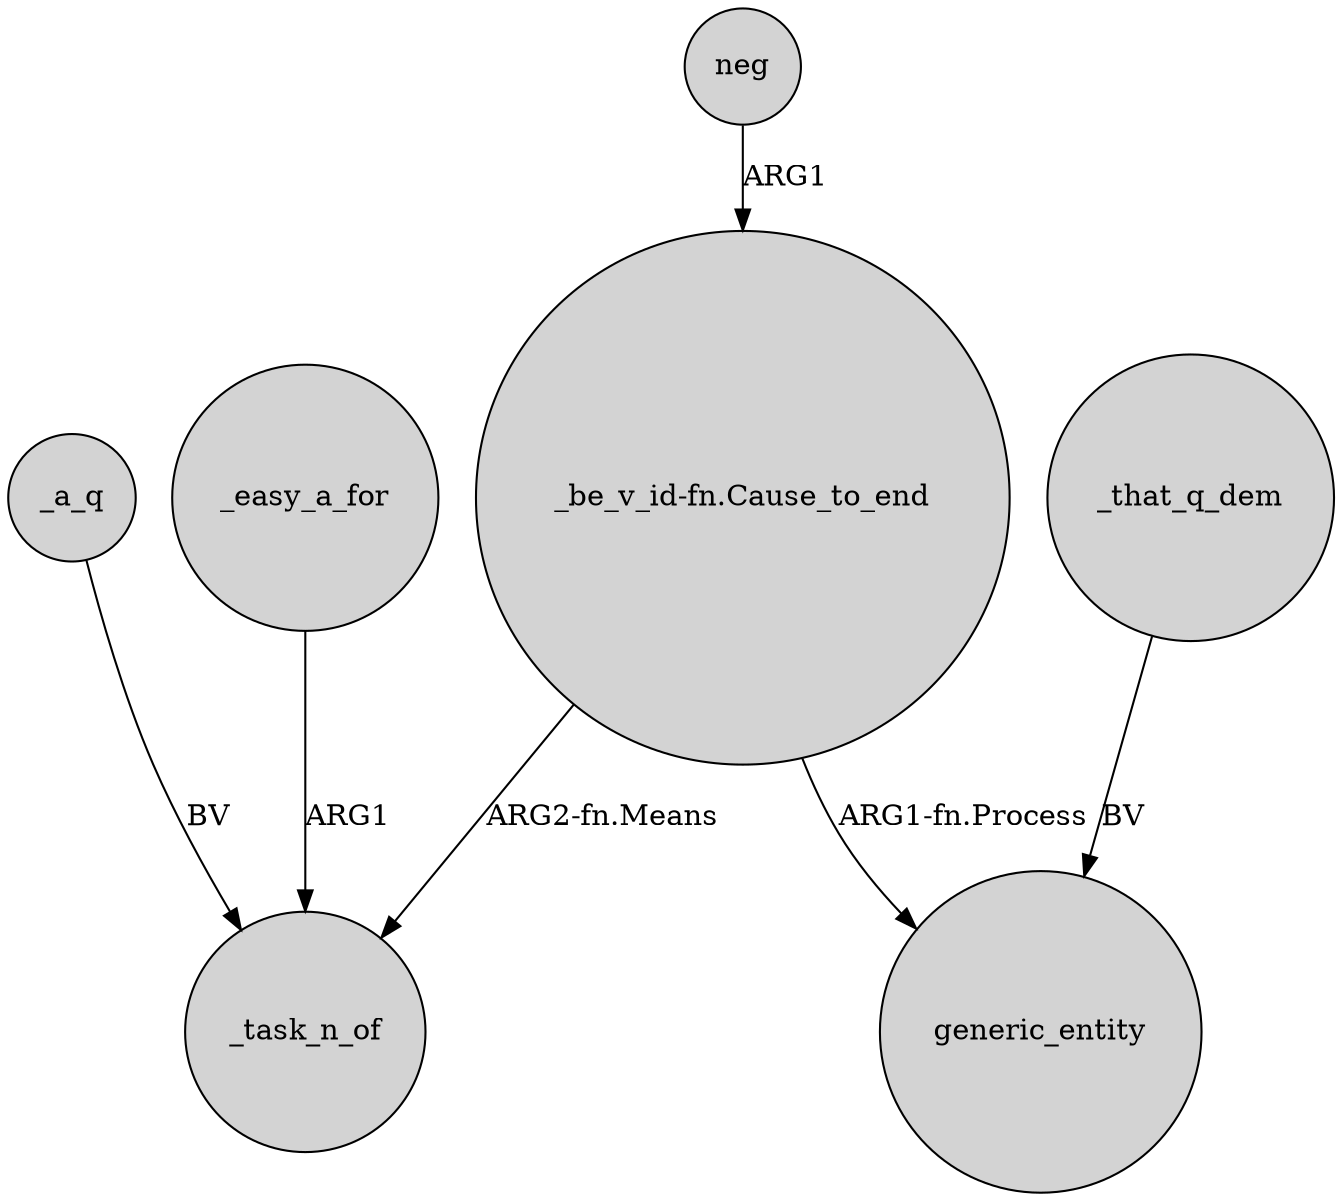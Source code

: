digraph {
	node [shape=circle style=filled]
	_a_q -> _task_n_of [label=BV]
	_easy_a_for -> _task_n_of [label=ARG1]
	"_be_v_id-fn.Cause_to_end" -> generic_entity [label="ARG1-fn.Process"]
	"_be_v_id-fn.Cause_to_end" -> _task_n_of [label="ARG2-fn.Means"]
	_that_q_dem -> generic_entity [label=BV]
	neg -> "_be_v_id-fn.Cause_to_end" [label=ARG1]
}
